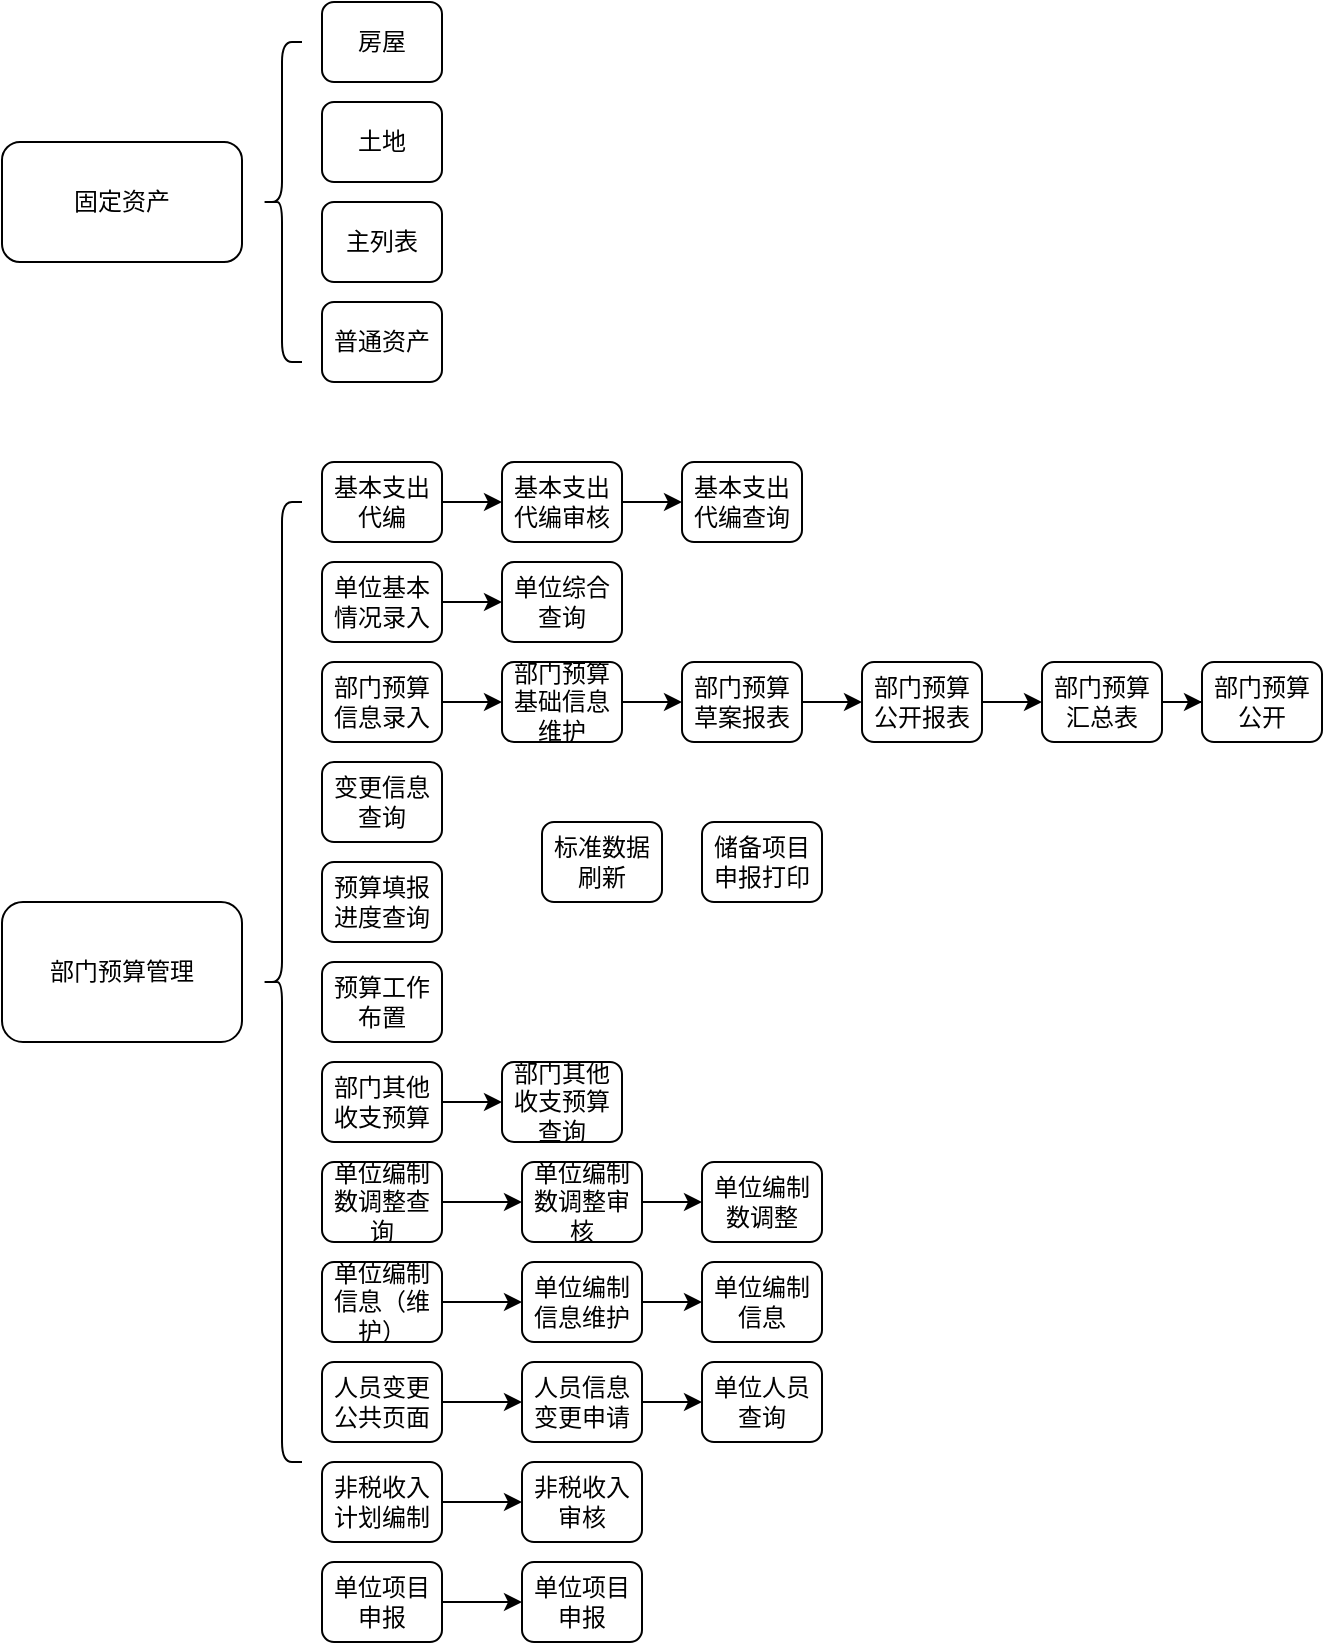 <mxfile version="12.5.1" type="github">
  <diagram id="LEGvW6JbwHPqkR06rvY7" name="部门预算管理">
    <mxGraphModel dx="1038" dy="1717" grid="1" gridSize="10" guides="1" tooltips="1" connect="1" arrows="1" fold="1" page="1" pageScale="1" pageWidth="827" pageHeight="1169" math="0" shadow="0">
      <root>
        <mxCell id="0"/>
        <mxCell id="1" parent="0"/>
        <mxCell id="PJDhCjgc1F2hU-g-aR-N-1" value="固定资产" style="rounded=1;whiteSpace=wrap;html=1;" vertex="1" parent="1">
          <mxGeometry x="20" y="30" width="120" height="60" as="geometry"/>
        </mxCell>
        <mxCell id="PJDhCjgc1F2hU-g-aR-N-3" value="" style="shape=curlyBracket;whiteSpace=wrap;html=1;rounded=1;" vertex="1" parent="1">
          <mxGeometry x="150" y="-20" width="20" height="160" as="geometry"/>
        </mxCell>
        <mxCell id="PJDhCjgc1F2hU-g-aR-N-4" value="房屋" style="rounded=1;whiteSpace=wrap;html=1;" vertex="1" parent="1">
          <mxGeometry x="180" y="-40" width="60" height="40" as="geometry"/>
        </mxCell>
        <mxCell id="PJDhCjgc1F2hU-g-aR-N-5" value="土地" style="rounded=1;whiteSpace=wrap;html=1;" vertex="1" parent="1">
          <mxGeometry x="180" y="10" width="60" height="40" as="geometry"/>
        </mxCell>
        <mxCell id="PJDhCjgc1F2hU-g-aR-N-6" value="主列表" style="rounded=1;whiteSpace=wrap;html=1;" vertex="1" parent="1">
          <mxGeometry x="180" y="60" width="60" height="40" as="geometry"/>
        </mxCell>
        <mxCell id="PJDhCjgc1F2hU-g-aR-N-7" value="普通资产" style="rounded=1;whiteSpace=wrap;html=1;" vertex="1" parent="1">
          <mxGeometry x="180" y="110" width="60" height="40" as="geometry"/>
        </mxCell>
        <mxCell id="PJDhCjgc1F2hU-g-aR-N-8" value="部门预算管理" style="rounded=1;whiteSpace=wrap;html=1;" vertex="1" parent="1">
          <mxGeometry x="20" y="410" width="120" height="70" as="geometry"/>
        </mxCell>
        <mxCell id="PJDhCjgc1F2hU-g-aR-N-9" value="" style="shape=curlyBracket;whiteSpace=wrap;html=1;rounded=1;" vertex="1" parent="1">
          <mxGeometry x="150" y="210" width="20" height="480" as="geometry"/>
        </mxCell>
        <mxCell id="PJDhCjgc1F2hU-g-aR-N-15" value="" style="edgeStyle=orthogonalEdgeStyle;rounded=0;orthogonalLoop=1;jettySize=auto;html=1;" edge="1" parent="1" source="PJDhCjgc1F2hU-g-aR-N-11" target="PJDhCjgc1F2hU-g-aR-N-12">
          <mxGeometry relative="1" as="geometry"/>
        </mxCell>
        <mxCell id="PJDhCjgc1F2hU-g-aR-N-11" value="基本支出代编" style="rounded=1;whiteSpace=wrap;html=1;" vertex="1" parent="1">
          <mxGeometry x="180" y="190" width="60" height="40" as="geometry"/>
        </mxCell>
        <mxCell id="PJDhCjgc1F2hU-g-aR-N-18" value="" style="edgeStyle=orthogonalEdgeStyle;rounded=0;orthogonalLoop=1;jettySize=auto;html=1;" edge="1" parent="1" source="PJDhCjgc1F2hU-g-aR-N-12" target="PJDhCjgc1F2hU-g-aR-N-13">
          <mxGeometry relative="1" as="geometry"/>
        </mxCell>
        <mxCell id="PJDhCjgc1F2hU-g-aR-N-12" value="基本支出代编审核" style="rounded=1;whiteSpace=wrap;html=1;" vertex="1" parent="1">
          <mxGeometry x="270" y="190" width="60" height="40" as="geometry"/>
        </mxCell>
        <mxCell id="PJDhCjgc1F2hU-g-aR-N-13" value="基本支出代编查询" style="rounded=1;whiteSpace=wrap;html=1;" vertex="1" parent="1">
          <mxGeometry x="360" y="190" width="60" height="40" as="geometry"/>
        </mxCell>
        <mxCell id="PJDhCjgc1F2hU-g-aR-N-65" value="" style="edgeStyle=orthogonalEdgeStyle;rounded=0;orthogonalLoop=1;jettySize=auto;html=1;" edge="1" parent="1" source="PJDhCjgc1F2hU-g-aR-N-14" target="PJDhCjgc1F2hU-g-aR-N-64">
          <mxGeometry relative="1" as="geometry"/>
        </mxCell>
        <mxCell id="PJDhCjgc1F2hU-g-aR-N-14" value="单位基本情况录入" style="rounded=1;whiteSpace=wrap;html=1;" vertex="1" parent="1">
          <mxGeometry x="180" y="240" width="60" height="40" as="geometry"/>
        </mxCell>
        <mxCell id="PJDhCjgc1F2hU-g-aR-N-64" value="单位综合查询" style="rounded=1;whiteSpace=wrap;html=1;" vertex="1" parent="1">
          <mxGeometry x="270" y="240" width="60" height="40" as="geometry"/>
        </mxCell>
        <mxCell id="PJDhCjgc1F2hU-g-aR-N-30" value="" style="edgeStyle=orthogonalEdgeStyle;rounded=0;orthogonalLoop=1;jettySize=auto;html=1;" edge="1" parent="1" source="PJDhCjgc1F2hU-g-aR-N-19" target="PJDhCjgc1F2hU-g-aR-N-21">
          <mxGeometry relative="1" as="geometry"/>
        </mxCell>
        <mxCell id="PJDhCjgc1F2hU-g-aR-N-19" value="部门预算基础信息维护" style="rounded=1;whiteSpace=wrap;html=1;" vertex="1" parent="1">
          <mxGeometry x="270" y="290" width="60" height="40" as="geometry"/>
        </mxCell>
        <mxCell id="PJDhCjgc1F2hU-g-aR-N-20" value="变更信息查询" style="rounded=1;whiteSpace=wrap;html=1;" vertex="1" parent="1">
          <mxGeometry x="180" y="340" width="60" height="40" as="geometry"/>
        </mxCell>
        <mxCell id="PJDhCjgc1F2hU-g-aR-N-24" value="" style="edgeStyle=orthogonalEdgeStyle;rounded=0;orthogonalLoop=1;jettySize=auto;html=1;" edge="1" parent="1" source="PJDhCjgc1F2hU-g-aR-N-21" target="PJDhCjgc1F2hU-g-aR-N-23">
          <mxGeometry relative="1" as="geometry"/>
        </mxCell>
        <mxCell id="PJDhCjgc1F2hU-g-aR-N-21" value="部门预算草案报表" style="rounded=1;whiteSpace=wrap;html=1;" vertex="1" parent="1">
          <mxGeometry x="360" y="290" width="60" height="40" as="geometry"/>
        </mxCell>
        <mxCell id="PJDhCjgc1F2hU-g-aR-N-26" value="" style="edgeStyle=orthogonalEdgeStyle;rounded=0;orthogonalLoop=1;jettySize=auto;html=1;" edge="1" parent="1" source="PJDhCjgc1F2hU-g-aR-N-23" target="PJDhCjgc1F2hU-g-aR-N-25">
          <mxGeometry relative="1" as="geometry"/>
        </mxCell>
        <mxCell id="PJDhCjgc1F2hU-g-aR-N-23" value="部门预算公开报表" style="rounded=1;whiteSpace=wrap;html=1;" vertex="1" parent="1">
          <mxGeometry x="450" y="290" width="60" height="40" as="geometry"/>
        </mxCell>
        <mxCell id="PJDhCjgc1F2hU-g-aR-N-63" value="" style="edgeStyle=orthogonalEdgeStyle;rounded=0;orthogonalLoop=1;jettySize=auto;html=1;" edge="1" parent="1" source="PJDhCjgc1F2hU-g-aR-N-25" target="PJDhCjgc1F2hU-g-aR-N-62">
          <mxGeometry relative="1" as="geometry"/>
        </mxCell>
        <mxCell id="PJDhCjgc1F2hU-g-aR-N-25" value="部门预算汇总表" style="rounded=1;whiteSpace=wrap;html=1;" vertex="1" parent="1">
          <mxGeometry x="540" y="290" width="60" height="40" as="geometry"/>
        </mxCell>
        <mxCell id="PJDhCjgc1F2hU-g-aR-N-62" value="部门预算公开" style="rounded=1;whiteSpace=wrap;html=1;" vertex="1" parent="1">
          <mxGeometry x="620" y="290" width="60" height="40" as="geometry"/>
        </mxCell>
        <mxCell id="PJDhCjgc1F2hU-g-aR-N-32" value="" style="edgeStyle=orthogonalEdgeStyle;rounded=0;orthogonalLoop=1;jettySize=auto;html=1;" edge="1" parent="1" source="PJDhCjgc1F2hU-g-aR-N-31" target="PJDhCjgc1F2hU-g-aR-N-19">
          <mxGeometry relative="1" as="geometry"/>
        </mxCell>
        <mxCell id="PJDhCjgc1F2hU-g-aR-N-31" value="部门预算信息录入" style="rounded=1;whiteSpace=wrap;html=1;" vertex="1" parent="1">
          <mxGeometry x="180" y="290" width="60" height="40" as="geometry"/>
        </mxCell>
        <mxCell id="PJDhCjgc1F2hU-g-aR-N-33" value="预算填报进度查询" style="rounded=1;whiteSpace=wrap;html=1;" vertex="1" parent="1">
          <mxGeometry x="180" y="390" width="60" height="40" as="geometry"/>
        </mxCell>
        <mxCell id="PJDhCjgc1F2hU-g-aR-N-34" value="预算工作布置" style="rounded=1;whiteSpace=wrap;html=1;" vertex="1" parent="1">
          <mxGeometry x="180" y="440" width="60" height="40" as="geometry"/>
        </mxCell>
        <mxCell id="PJDhCjgc1F2hU-g-aR-N-35" value="标准数据刷新" style="rounded=1;whiteSpace=wrap;html=1;" vertex="1" parent="1">
          <mxGeometry x="290" y="370" width="60" height="40" as="geometry"/>
        </mxCell>
        <mxCell id="PJDhCjgc1F2hU-g-aR-N-36" value="储备项目申报打印" style="rounded=1;whiteSpace=wrap;html=1;" vertex="1" parent="1">
          <mxGeometry x="370" y="370" width="60" height="40" as="geometry"/>
        </mxCell>
        <mxCell id="PJDhCjgc1F2hU-g-aR-N-53" value="" style="edgeStyle=orthogonalEdgeStyle;rounded=0;orthogonalLoop=1;jettySize=auto;html=1;" edge="1" parent="1" source="PJDhCjgc1F2hU-g-aR-N-37" target="PJDhCjgc1F2hU-g-aR-N-52">
          <mxGeometry relative="1" as="geometry"/>
        </mxCell>
        <mxCell id="PJDhCjgc1F2hU-g-aR-N-37" value="人员变更公共页面" style="rounded=1;whiteSpace=wrap;html=1;" vertex="1" parent="1">
          <mxGeometry x="180" y="640" width="60" height="40" as="geometry"/>
        </mxCell>
        <mxCell id="PJDhCjgc1F2hU-g-aR-N-55" value="" style="edgeStyle=orthogonalEdgeStyle;rounded=0;orthogonalLoop=1;jettySize=auto;html=1;" edge="1" parent="1" source="PJDhCjgc1F2hU-g-aR-N-52" target="PJDhCjgc1F2hU-g-aR-N-54">
          <mxGeometry relative="1" as="geometry"/>
        </mxCell>
        <mxCell id="PJDhCjgc1F2hU-g-aR-N-52" value="人员信息变更申请" style="rounded=1;whiteSpace=wrap;html=1;" vertex="1" parent="1">
          <mxGeometry x="280" y="640" width="60" height="40" as="geometry"/>
        </mxCell>
        <mxCell id="PJDhCjgc1F2hU-g-aR-N-54" value="单位人员查询" style="rounded=1;whiteSpace=wrap;html=1;" vertex="1" parent="1">
          <mxGeometry x="370" y="640" width="60" height="40" as="geometry"/>
        </mxCell>
        <mxCell id="PJDhCjgc1F2hU-g-aR-N-40" value="" style="edgeStyle=orthogonalEdgeStyle;rounded=0;orthogonalLoop=1;jettySize=auto;html=1;" edge="1" parent="1" source="PJDhCjgc1F2hU-g-aR-N-38" target="PJDhCjgc1F2hU-g-aR-N-39">
          <mxGeometry relative="1" as="geometry"/>
        </mxCell>
        <mxCell id="PJDhCjgc1F2hU-g-aR-N-38" value="部门其他收支预算" style="rounded=1;whiteSpace=wrap;html=1;" vertex="1" parent="1">
          <mxGeometry x="180" y="490" width="60" height="40" as="geometry"/>
        </mxCell>
        <mxCell id="PJDhCjgc1F2hU-g-aR-N-39" value="部门其他收支预算查询" style="rounded=1;whiteSpace=wrap;html=1;" vertex="1" parent="1">
          <mxGeometry x="270" y="490" width="60" height="40" as="geometry"/>
        </mxCell>
        <mxCell id="PJDhCjgc1F2hU-g-aR-N-43" value="" style="edgeStyle=orthogonalEdgeStyle;rounded=0;orthogonalLoop=1;jettySize=auto;html=1;" edge="1" parent="1" source="PJDhCjgc1F2hU-g-aR-N-41" target="PJDhCjgc1F2hU-g-aR-N-42">
          <mxGeometry relative="1" as="geometry"/>
        </mxCell>
        <mxCell id="PJDhCjgc1F2hU-g-aR-N-41" value="单位编制数调整查询" style="rounded=1;whiteSpace=wrap;html=1;" vertex="1" parent="1">
          <mxGeometry x="180" y="540" width="60" height="40" as="geometry"/>
        </mxCell>
        <mxCell id="PJDhCjgc1F2hU-g-aR-N-45" value="" style="edgeStyle=orthogonalEdgeStyle;rounded=0;orthogonalLoop=1;jettySize=auto;html=1;" edge="1" parent="1" source="PJDhCjgc1F2hU-g-aR-N-42" target="PJDhCjgc1F2hU-g-aR-N-44">
          <mxGeometry relative="1" as="geometry"/>
        </mxCell>
        <mxCell id="PJDhCjgc1F2hU-g-aR-N-42" value="单位编制数调整审核" style="rounded=1;whiteSpace=wrap;html=1;" vertex="1" parent="1">
          <mxGeometry x="280" y="540" width="60" height="40" as="geometry"/>
        </mxCell>
        <mxCell id="PJDhCjgc1F2hU-g-aR-N-44" value="单位编制数调整" style="rounded=1;whiteSpace=wrap;html=1;" vertex="1" parent="1">
          <mxGeometry x="370" y="540" width="60" height="40" as="geometry"/>
        </mxCell>
        <mxCell id="PJDhCjgc1F2hU-g-aR-N-49" value="" style="edgeStyle=orthogonalEdgeStyle;rounded=0;orthogonalLoop=1;jettySize=auto;html=1;" edge="1" parent="1" source="PJDhCjgc1F2hU-g-aR-N-47" target="PJDhCjgc1F2hU-g-aR-N-48">
          <mxGeometry relative="1" as="geometry"/>
        </mxCell>
        <mxCell id="PJDhCjgc1F2hU-g-aR-N-47" value="单位编制信息（维护）" style="rounded=1;whiteSpace=wrap;html=1;" vertex="1" parent="1">
          <mxGeometry x="180" y="590" width="60" height="40" as="geometry"/>
        </mxCell>
        <mxCell id="PJDhCjgc1F2hU-g-aR-N-51" value="" style="edgeStyle=orthogonalEdgeStyle;rounded=0;orthogonalLoop=1;jettySize=auto;html=1;" edge="1" parent="1" source="PJDhCjgc1F2hU-g-aR-N-48" target="PJDhCjgc1F2hU-g-aR-N-50">
          <mxGeometry relative="1" as="geometry"/>
        </mxCell>
        <mxCell id="PJDhCjgc1F2hU-g-aR-N-48" value="单位编制信息维护" style="rounded=1;whiteSpace=wrap;html=1;" vertex="1" parent="1">
          <mxGeometry x="280" y="590" width="60" height="40" as="geometry"/>
        </mxCell>
        <mxCell id="PJDhCjgc1F2hU-g-aR-N-50" value="单位编制信息" style="rounded=1;whiteSpace=wrap;html=1;" vertex="1" parent="1">
          <mxGeometry x="370" y="590" width="60" height="40" as="geometry"/>
        </mxCell>
        <mxCell id="PJDhCjgc1F2hU-g-aR-N-58" value="" style="edgeStyle=orthogonalEdgeStyle;rounded=0;orthogonalLoop=1;jettySize=auto;html=1;" edge="1" parent="1" source="PJDhCjgc1F2hU-g-aR-N-56" target="PJDhCjgc1F2hU-g-aR-N-57">
          <mxGeometry relative="1" as="geometry"/>
        </mxCell>
        <mxCell id="PJDhCjgc1F2hU-g-aR-N-56" value="非税收入计划编制" style="rounded=1;whiteSpace=wrap;html=1;" vertex="1" parent="1">
          <mxGeometry x="180" y="690" width="60" height="40" as="geometry"/>
        </mxCell>
        <mxCell id="PJDhCjgc1F2hU-g-aR-N-57" value="非税收入审核" style="rounded=1;whiteSpace=wrap;html=1;" vertex="1" parent="1">
          <mxGeometry x="280" y="690" width="60" height="40" as="geometry"/>
        </mxCell>
        <mxCell id="PJDhCjgc1F2hU-g-aR-N-61" value="" style="edgeStyle=orthogonalEdgeStyle;rounded=0;orthogonalLoop=1;jettySize=auto;html=1;" edge="1" parent="1" source="PJDhCjgc1F2hU-g-aR-N-59" target="PJDhCjgc1F2hU-g-aR-N-60">
          <mxGeometry relative="1" as="geometry"/>
        </mxCell>
        <mxCell id="PJDhCjgc1F2hU-g-aR-N-59" value="单位项目申报" style="rounded=1;whiteSpace=wrap;html=1;" vertex="1" parent="1">
          <mxGeometry x="180" y="740" width="60" height="40" as="geometry"/>
        </mxCell>
        <mxCell id="PJDhCjgc1F2hU-g-aR-N-60" value="单位项目申报" style="rounded=1;whiteSpace=wrap;html=1;" vertex="1" parent="1">
          <mxGeometry x="280" y="740" width="60" height="40" as="geometry"/>
        </mxCell>
      </root>
    </mxGraphModel>
  </diagram>
</mxfile>
